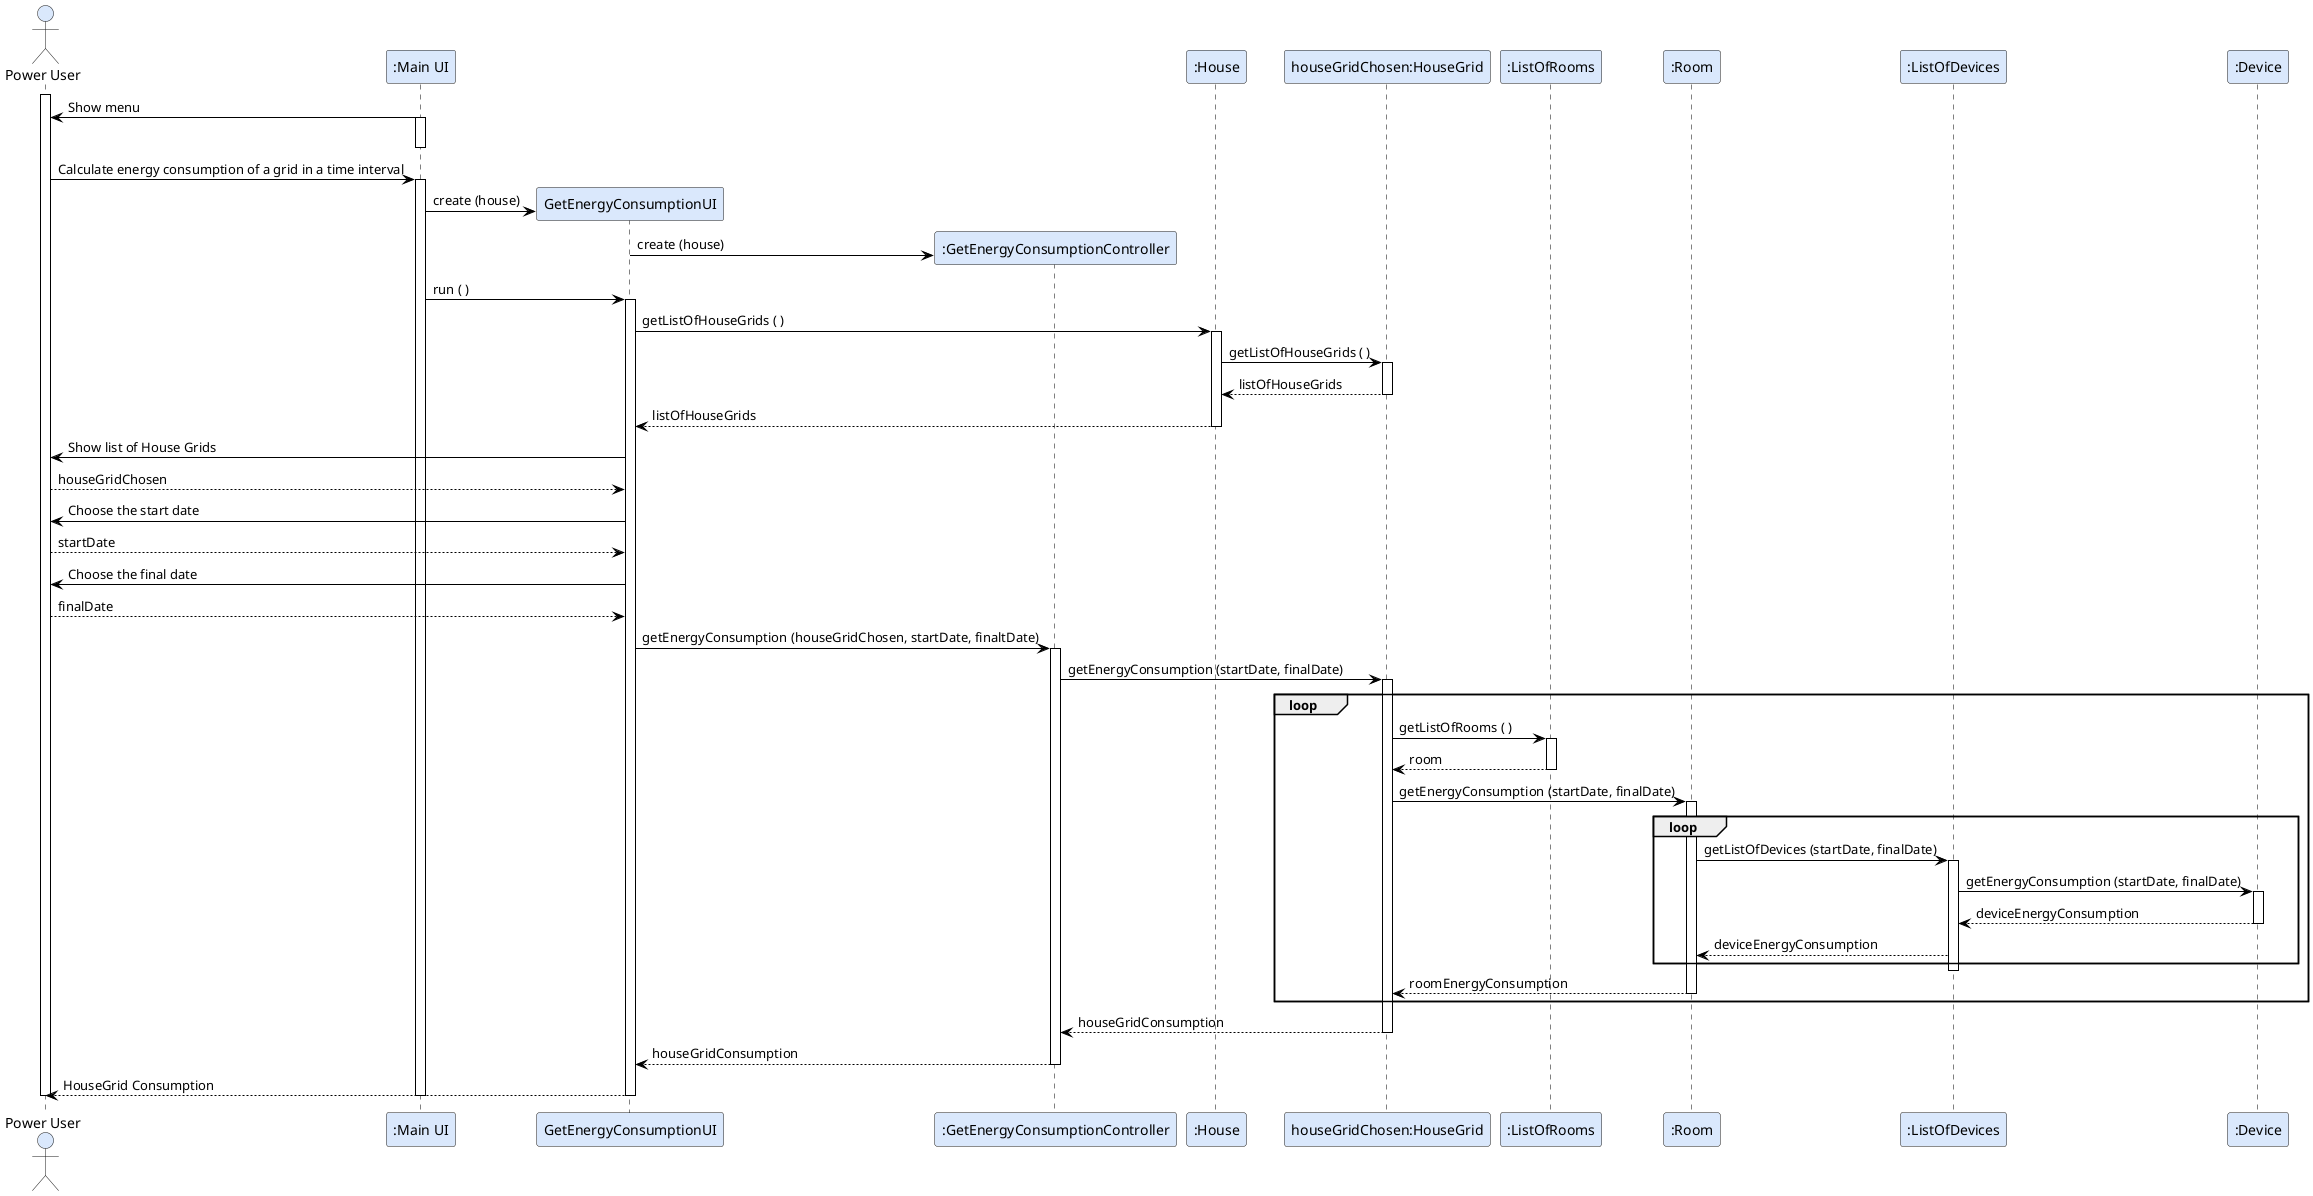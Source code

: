 
@startuml
actor "Power User" as P #DAE8FC
participant ":Main UI" as M #DAE8FC
participant "GetEnergyConsumptionUI" as U #DAE8FC
participant ":GetEnergyConsumptionController" as C #DAE8FC
participant ":House" as H #DAE8FC
participant "houseGridChosen:HouseGrid" as HG #DAE8FC
participant ":ListOfRooms" as B #DAE8FC
participant ":Room" as R #DAE8FC
participant ":ListOfDevices" as LD #DAE8FC
participant ":Device" as D #DAE8FC


skinparam actor {
	BorderColor 6C8EBF
}

skinparam participant {
	BorderColor 6C8EBF
}

skinparam shadowing false

skinparam sequence {
	ArrowColor BLACK
	ActorBorderColor DeepSkyBlue
	LifeLineBorderColor BLACK
}

activate P

M -> P: Show menu
activate M
deactivate M
P -> M: Calculate energy consumption of a grid in a time interval
activate M
create U
M -> U : create (house)

create C
U -> C : create (house)
M -> U: run ( )
activate U
U -> H: getListOfHouseGrids ( )
activate H
H -> HG: getListOfHouseGrids ( )
activate HG
HG --> H: listOfHouseGrids
deactivate HG
H --> U: listOfHouseGrids
deactivate H
U -> P: Show list of House Grids
P-->U: houseGridChosen
U -> P: Choose the start date
P-->U: startDate
U -> P: Choose the final date
P-->U: finalDate
U->C: getEnergyConsumption (houseGridChosen, startDate, finaltDate)
activate C

C -> HG: getEnergyConsumption (startDate, finalDate)
activate HG


loop
HG -> B: getListOfRooms ( )
activate B
B --> HG: room
deactivate B
HG -> R: getEnergyConsumption (startDate, finalDate)
activate R
loop
R -> LD:getListOfDevices (startDate, finalDate)
activate LD
LD -> D:getEnergyConsumption (startDate, finalDate)
activate D
D--> LD: deviceEnergyConsumption
deactivate D
LD--> R: deviceEnergyConsumption
end
deactivate LD
R --> HG: roomEnergyConsumption
deactivate R
end

HG --> C: houseGridConsumption
deactivate HG
C --> U: houseGridConsumption
deactivate C
U --> P: HouseGrid Consumption
deactivate U
deactivate M
deactivate P
@enduml